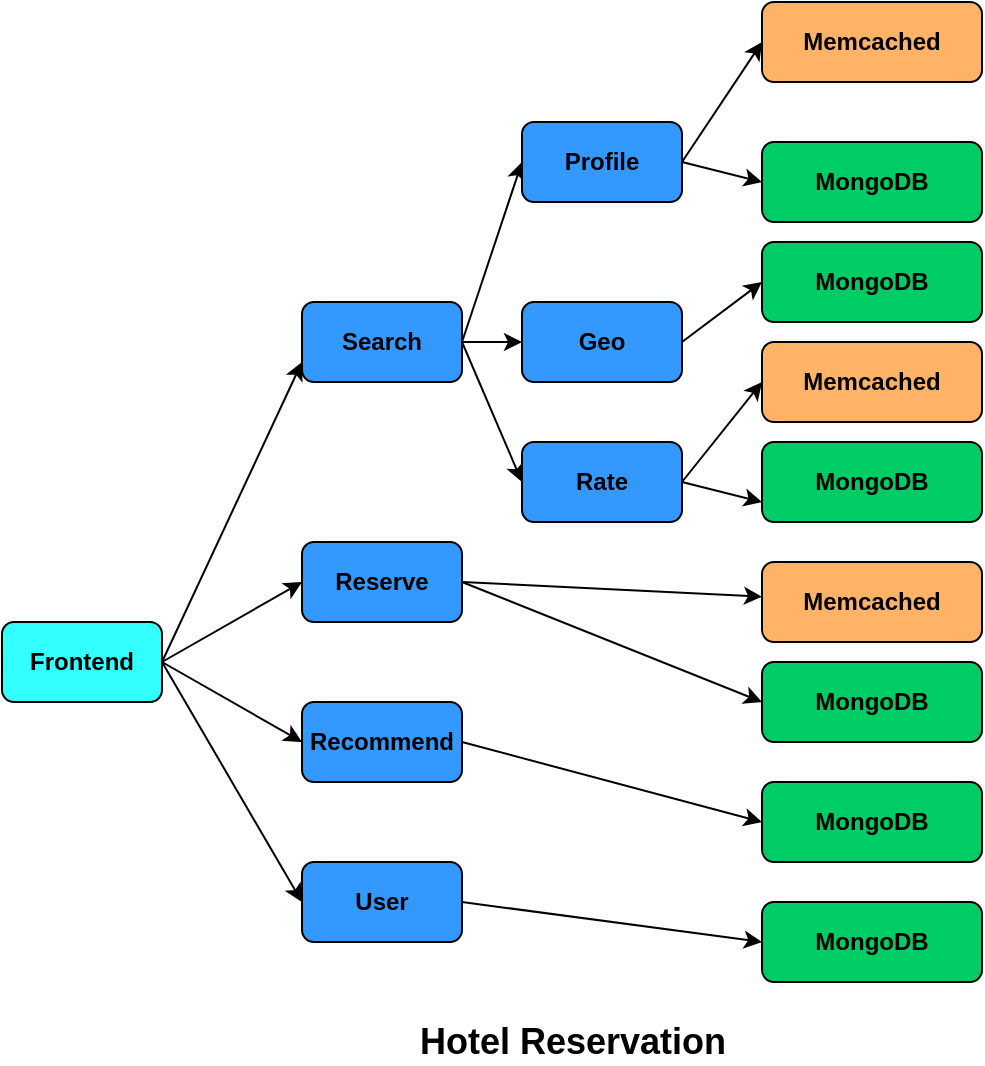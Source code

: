 <mxfile version="15.4.0" type="device"><diagram id="yZMsIfzn6qrCnvJu3YMd" name="Page-1"><mxGraphModel dx="946" dy="997" grid="1" gridSize="10" guides="1" tooltips="1" connect="1" arrows="1" fold="1" page="1" pageScale="1" pageWidth="850" pageHeight="1100" math="0" shadow="0"><root><mxCell id="0"/><mxCell id="1" parent="0"/><mxCell id="PjcjI9KoaSJU9fIkKpAk-14" style="edgeStyle=none;rounded=0;orthogonalLoop=1;jettySize=auto;html=1;exitX=1;exitY=0.5;exitDx=0;exitDy=0;entryX=0;entryY=0.75;entryDx=0;entryDy=0;" edge="1" parent="1" source="PjcjI9KoaSJU9fIkKpAk-1" target="PjcjI9KoaSJU9fIkKpAk-4"><mxGeometry relative="1" as="geometry"/></mxCell><mxCell id="PjcjI9KoaSJU9fIkKpAk-16" style="edgeStyle=none;rounded=0;orthogonalLoop=1;jettySize=auto;html=1;exitX=1;exitY=0.5;exitDx=0;exitDy=0;entryX=0;entryY=0.5;entryDx=0;entryDy=0;" edge="1" parent="1" source="PjcjI9KoaSJU9fIkKpAk-1" target="PjcjI9KoaSJU9fIkKpAk-6"><mxGeometry relative="1" as="geometry"/></mxCell><mxCell id="PjcjI9KoaSJU9fIkKpAk-17" style="edgeStyle=none;rounded=0;orthogonalLoop=1;jettySize=auto;html=1;exitX=1;exitY=0.5;exitDx=0;exitDy=0;entryX=0;entryY=0.5;entryDx=0;entryDy=0;" edge="1" parent="1" source="PjcjI9KoaSJU9fIkKpAk-1" target="PjcjI9KoaSJU9fIkKpAk-5"><mxGeometry relative="1" as="geometry"/></mxCell><mxCell id="PjcjI9KoaSJU9fIkKpAk-18" style="edgeStyle=none;rounded=0;orthogonalLoop=1;jettySize=auto;html=1;exitX=1;exitY=0.5;exitDx=0;exitDy=0;entryX=0;entryY=0.5;entryDx=0;entryDy=0;" edge="1" parent="1" source="PjcjI9KoaSJU9fIkKpAk-1" target="PjcjI9KoaSJU9fIkKpAk-7"><mxGeometry relative="1" as="geometry"/></mxCell><mxCell id="PjcjI9KoaSJU9fIkKpAk-1" value="&lt;b&gt;Frontend&lt;/b&gt;" style="rounded=1;whiteSpace=wrap;html=1;fillColor=#33FFFF;" vertex="1" parent="1"><mxGeometry x="80" y="420" width="80" height="40" as="geometry"/></mxCell><mxCell id="PjcjI9KoaSJU9fIkKpAk-13" style="rounded=0;orthogonalLoop=1;jettySize=auto;html=1;exitX=1;exitY=0.5;exitDx=0;exitDy=0;entryX=0;entryY=0.5;entryDx=0;entryDy=0;" edge="1" parent="1" source="PjcjI9KoaSJU9fIkKpAk-4" target="PjcjI9KoaSJU9fIkKpAk-8"><mxGeometry relative="1" as="geometry"/></mxCell><mxCell id="PjcjI9KoaSJU9fIkKpAk-19" style="edgeStyle=none;rounded=0;orthogonalLoop=1;jettySize=auto;html=1;exitX=1;exitY=0.5;exitDx=0;exitDy=0;" edge="1" parent="1" source="PjcjI9KoaSJU9fIkKpAk-4" target="PjcjI9KoaSJU9fIkKpAk-9"><mxGeometry relative="1" as="geometry"/></mxCell><mxCell id="PjcjI9KoaSJU9fIkKpAk-20" style="edgeStyle=none;rounded=0;orthogonalLoop=1;jettySize=auto;html=1;exitX=1;exitY=0.5;exitDx=0;exitDy=0;entryX=0;entryY=0.5;entryDx=0;entryDy=0;" edge="1" parent="1" source="PjcjI9KoaSJU9fIkKpAk-4" target="PjcjI9KoaSJU9fIkKpAk-10"><mxGeometry relative="1" as="geometry"/></mxCell><mxCell id="PjcjI9KoaSJU9fIkKpAk-4" value="&lt;b&gt;Search&lt;/b&gt;" style="rounded=1;whiteSpace=wrap;html=1;fillColor=#3399FF;" vertex="1" parent="1"><mxGeometry x="230" y="260" width="80" height="40" as="geometry"/></mxCell><mxCell id="PjcjI9KoaSJU9fIkKpAk-40" style="edgeStyle=none;rounded=0;orthogonalLoop=1;jettySize=auto;html=1;exitX=1;exitY=0.5;exitDx=0;exitDy=0;entryX=0;entryY=0.5;entryDx=0;entryDy=0;" edge="1" parent="1" source="PjcjI9KoaSJU9fIkKpAk-5" target="PjcjI9KoaSJU9fIkKpAk-36"><mxGeometry relative="1" as="geometry"/></mxCell><mxCell id="PjcjI9KoaSJU9fIkKpAk-5" value="&lt;b&gt;Recommend&lt;/b&gt;" style="rounded=1;whiteSpace=wrap;html=1;fillColor=#3399FF;" vertex="1" parent="1"><mxGeometry x="230" y="460" width="80" height="40" as="geometry"/></mxCell><mxCell id="PjcjI9KoaSJU9fIkKpAk-32" style="edgeStyle=none;rounded=0;orthogonalLoop=1;jettySize=auto;html=1;exitX=1;exitY=0.5;exitDx=0;exitDy=0;" edge="1" parent="1" source="PjcjI9KoaSJU9fIkKpAk-6" target="PjcjI9KoaSJU9fIkKpAk-23"><mxGeometry relative="1" as="geometry"/></mxCell><mxCell id="PjcjI9KoaSJU9fIkKpAk-35" style="edgeStyle=none;rounded=0;orthogonalLoop=1;jettySize=auto;html=1;exitX=1;exitY=0.5;exitDx=0;exitDy=0;entryX=0;entryY=0.5;entryDx=0;entryDy=0;" edge="1" parent="1" source="PjcjI9KoaSJU9fIkKpAk-6" target="PjcjI9KoaSJU9fIkKpAk-33"><mxGeometry relative="1" as="geometry"/></mxCell><mxCell id="PjcjI9KoaSJU9fIkKpAk-6" value="&lt;b&gt;Reserve&lt;/b&gt;" style="rounded=1;whiteSpace=wrap;html=1;fillColor=#3399FF;" vertex="1" parent="1"><mxGeometry x="230" y="380" width="80" height="40" as="geometry"/></mxCell><mxCell id="PjcjI9KoaSJU9fIkKpAk-39" style="edgeStyle=none;rounded=0;orthogonalLoop=1;jettySize=auto;html=1;exitX=1;exitY=0.5;exitDx=0;exitDy=0;entryX=0;entryY=0.5;entryDx=0;entryDy=0;" edge="1" parent="1" source="PjcjI9KoaSJU9fIkKpAk-7" target="PjcjI9KoaSJU9fIkKpAk-37"><mxGeometry relative="1" as="geometry"/></mxCell><mxCell id="PjcjI9KoaSJU9fIkKpAk-7" value="&lt;b&gt;User&lt;/b&gt;" style="rounded=1;whiteSpace=wrap;html=1;fillColor=#3399FF;" vertex="1" parent="1"><mxGeometry x="230" y="540" width="80" height="40" as="geometry"/></mxCell><mxCell id="PjcjI9KoaSJU9fIkKpAk-25" style="edgeStyle=none;rounded=0;orthogonalLoop=1;jettySize=auto;html=1;exitX=1;exitY=0.5;exitDx=0;exitDy=0;entryX=0;entryY=0.5;entryDx=0;entryDy=0;" edge="1" parent="1" source="PjcjI9KoaSJU9fIkKpAk-8" target="PjcjI9KoaSJU9fIkKpAk-21"><mxGeometry relative="1" as="geometry"/></mxCell><mxCell id="PjcjI9KoaSJU9fIkKpAk-28" style="edgeStyle=none;rounded=0;orthogonalLoop=1;jettySize=auto;html=1;exitX=1;exitY=0.5;exitDx=0;exitDy=0;entryX=0;entryY=0.5;entryDx=0;entryDy=0;" edge="1" parent="1" source="PjcjI9KoaSJU9fIkKpAk-8" target="PjcjI9KoaSJU9fIkKpAk-24"><mxGeometry relative="1" as="geometry"/></mxCell><mxCell id="PjcjI9KoaSJU9fIkKpAk-8" value="&lt;b&gt;Profile&lt;/b&gt;" style="rounded=1;whiteSpace=wrap;html=1;fillColor=#3399FF;" vertex="1" parent="1"><mxGeometry x="340" y="170" width="80" height="40" as="geometry"/></mxCell><mxCell id="PjcjI9KoaSJU9fIkKpAk-27" style="edgeStyle=none;rounded=0;orthogonalLoop=1;jettySize=auto;html=1;exitX=1;exitY=0.5;exitDx=0;exitDy=0;entryX=0;entryY=0.5;entryDx=0;entryDy=0;" edge="1" parent="1" source="PjcjI9KoaSJU9fIkKpAk-9" target="PjcjI9KoaSJU9fIkKpAk-26"><mxGeometry relative="1" as="geometry"/></mxCell><mxCell id="PjcjI9KoaSJU9fIkKpAk-9" value="&lt;b&gt;Geo&lt;/b&gt;" style="rounded=1;whiteSpace=wrap;html=1;fillColor=#3399FF;" vertex="1" parent="1"><mxGeometry x="340" y="260" width="80" height="40" as="geometry"/></mxCell><mxCell id="PjcjI9KoaSJU9fIkKpAk-29" style="edgeStyle=none;rounded=0;orthogonalLoop=1;jettySize=auto;html=1;exitX=1;exitY=0.5;exitDx=0;exitDy=0;entryX=0;entryY=0.5;entryDx=0;entryDy=0;" edge="1" parent="1" source="PjcjI9KoaSJU9fIkKpAk-10" target="PjcjI9KoaSJU9fIkKpAk-22"><mxGeometry relative="1" as="geometry"/></mxCell><mxCell id="PjcjI9KoaSJU9fIkKpAk-31" style="edgeStyle=none;rounded=0;orthogonalLoop=1;jettySize=auto;html=1;exitX=1;exitY=0.5;exitDx=0;exitDy=0;entryX=0;entryY=0.75;entryDx=0;entryDy=0;" edge="1" parent="1" source="PjcjI9KoaSJU9fIkKpAk-10" target="PjcjI9KoaSJU9fIkKpAk-30"><mxGeometry relative="1" as="geometry"/></mxCell><mxCell id="PjcjI9KoaSJU9fIkKpAk-10" value="&lt;b&gt;Rate&lt;/b&gt;" style="rounded=1;whiteSpace=wrap;html=1;fillColor=#3399FF;" vertex="1" parent="1"><mxGeometry x="340" y="330" width="80" height="40" as="geometry"/></mxCell><mxCell id="PjcjI9KoaSJU9fIkKpAk-21" value="&lt;b&gt;Memcached&lt;/b&gt;" style="rounded=1;whiteSpace=wrap;html=1;fillColor=#FFB366;" vertex="1" parent="1"><mxGeometry x="460" y="110" width="110" height="40" as="geometry"/></mxCell><mxCell id="PjcjI9KoaSJU9fIkKpAk-22" value="&lt;b&gt;Memcached&lt;/b&gt;" style="rounded=1;whiteSpace=wrap;html=1;fillColor=#FFB366;" vertex="1" parent="1"><mxGeometry x="460" y="280" width="110" height="40" as="geometry"/></mxCell><mxCell id="PjcjI9KoaSJU9fIkKpAk-23" value="&lt;b&gt;Memcached&lt;/b&gt;" style="rounded=1;whiteSpace=wrap;html=1;fillColor=#FFB366;" vertex="1" parent="1"><mxGeometry x="460" y="390" width="110" height="40" as="geometry"/></mxCell><mxCell id="PjcjI9KoaSJU9fIkKpAk-24" value="&lt;b&gt;MongoDB&lt;/b&gt;" style="rounded=1;whiteSpace=wrap;html=1;fillColor=#00CC66;" vertex="1" parent="1"><mxGeometry x="460" y="180" width="110" height="40" as="geometry"/></mxCell><mxCell id="PjcjI9KoaSJU9fIkKpAk-26" value="&lt;b&gt;MongoDB&lt;/b&gt;" style="rounded=1;whiteSpace=wrap;html=1;fillColor=#00CC66;" vertex="1" parent="1"><mxGeometry x="460" y="230" width="110" height="40" as="geometry"/></mxCell><mxCell id="PjcjI9KoaSJU9fIkKpAk-30" value="&lt;b&gt;MongoDB&lt;/b&gt;" style="rounded=1;whiteSpace=wrap;html=1;fillColor=#00CC66;" vertex="1" parent="1"><mxGeometry x="460" y="330" width="110" height="40" as="geometry"/></mxCell><mxCell id="PjcjI9KoaSJU9fIkKpAk-33" value="&lt;b&gt;MongoDB&lt;/b&gt;" style="rounded=1;whiteSpace=wrap;html=1;fillColor=#00CC66;" vertex="1" parent="1"><mxGeometry x="460" y="440" width="110" height="40" as="geometry"/></mxCell><mxCell id="PjcjI9KoaSJU9fIkKpAk-36" value="&lt;b&gt;MongoDB&lt;/b&gt;" style="rounded=1;whiteSpace=wrap;html=1;fillColor=#00CC66;" vertex="1" parent="1"><mxGeometry x="460" y="500" width="110" height="40" as="geometry"/></mxCell><mxCell id="PjcjI9KoaSJU9fIkKpAk-37" value="&lt;b&gt;MongoDB&lt;/b&gt;" style="rounded=1;whiteSpace=wrap;html=1;fillColor=#00CC66;" vertex="1" parent="1"><mxGeometry x="460" y="560" width="110" height="40" as="geometry"/></mxCell><mxCell id="PjcjI9KoaSJU9fIkKpAk-41" value="&lt;font style=&quot;font-size: 18px&quot;&gt;&lt;b&gt;Hotel Reservation&lt;/b&gt;&lt;/font&gt;" style="text;html=1;align=center;verticalAlign=middle;resizable=0;points=[];autosize=1;strokeColor=none;fillColor=none;" vertex="1" parent="1"><mxGeometry x="280" y="620" width="170" height="20" as="geometry"/></mxCell></root></mxGraphModel></diagram></mxfile>